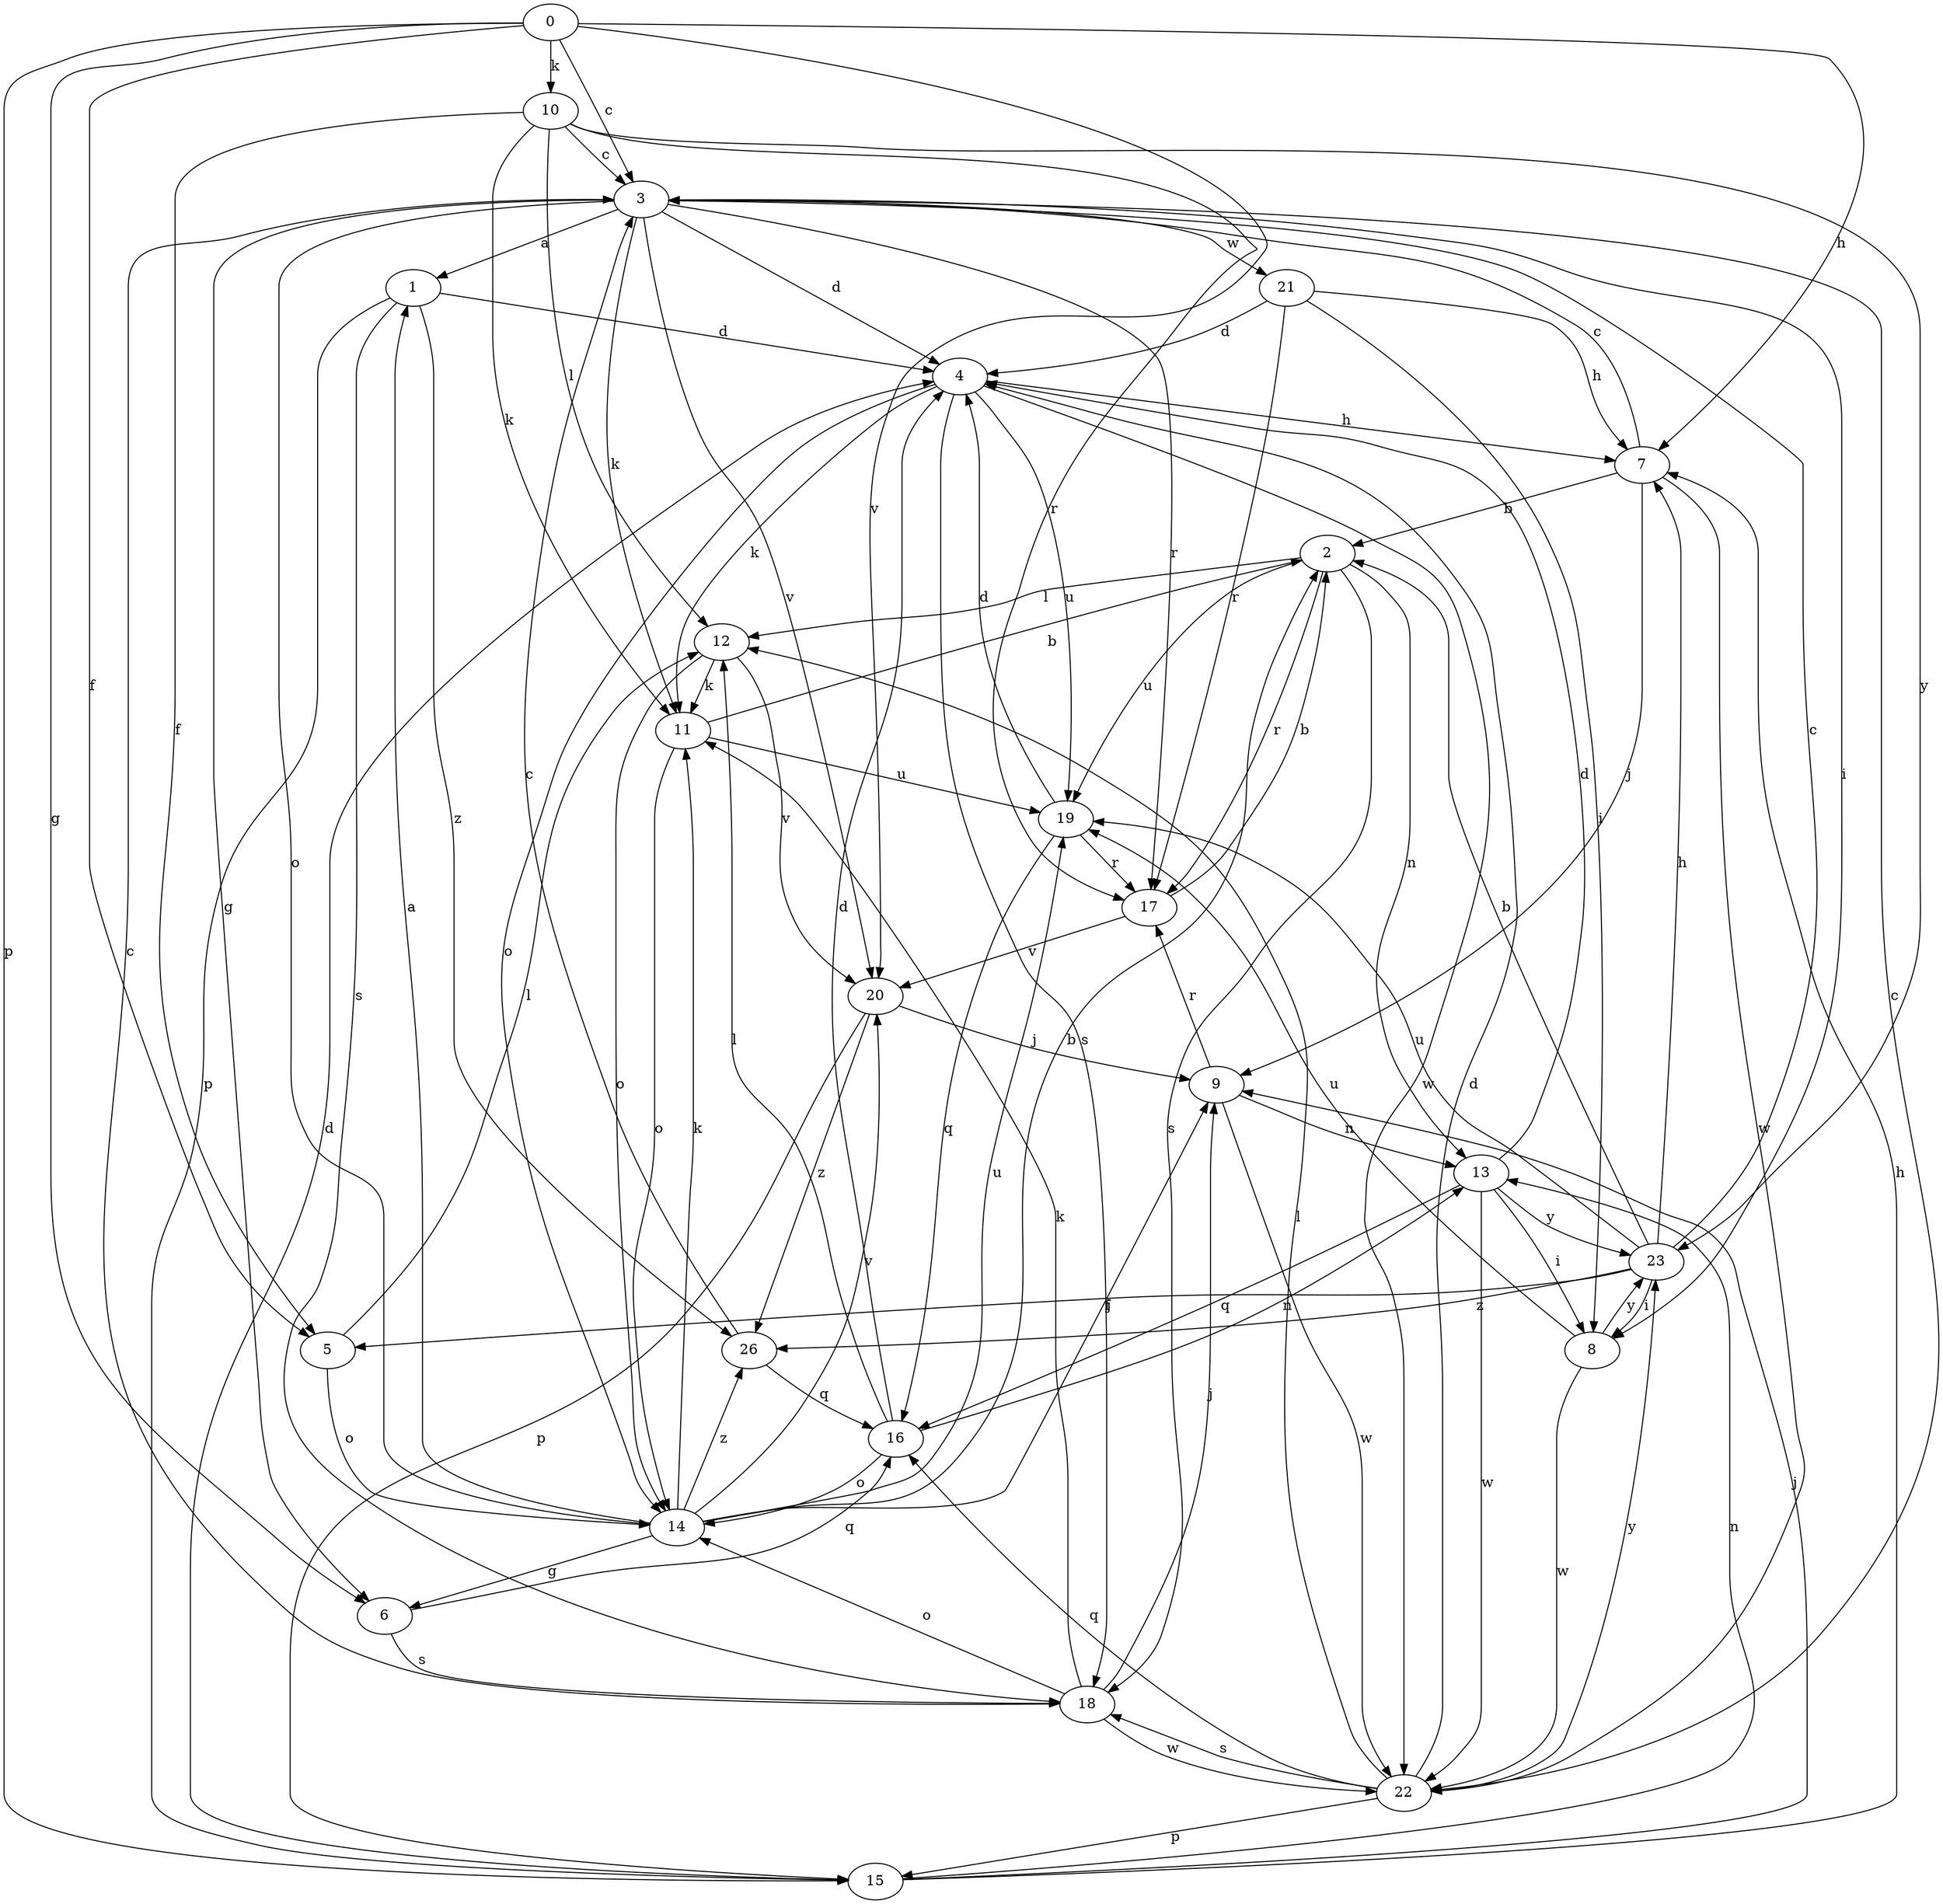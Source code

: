 strict digraph  {
0;
1;
2;
3;
4;
5;
6;
7;
8;
9;
10;
11;
12;
13;
14;
15;
16;
17;
18;
19;
20;
21;
22;
23;
26;
0 -> 3  [label=c];
0 -> 5  [label=f];
0 -> 6  [label=g];
0 -> 7  [label=h];
0 -> 10  [label=k];
0 -> 15  [label=p];
0 -> 20  [label=v];
1 -> 4  [label=d];
1 -> 15  [label=p];
1 -> 18  [label=s];
1 -> 26  [label=z];
2 -> 12  [label=l];
2 -> 13  [label=n];
2 -> 17  [label=r];
2 -> 18  [label=s];
2 -> 19  [label=u];
3 -> 1  [label=a];
3 -> 4  [label=d];
3 -> 6  [label=g];
3 -> 8  [label=i];
3 -> 11  [label=k];
3 -> 14  [label=o];
3 -> 17  [label=r];
3 -> 20  [label=v];
3 -> 21  [label=w];
4 -> 7  [label=h];
4 -> 11  [label=k];
4 -> 14  [label=o];
4 -> 18  [label=s];
4 -> 19  [label=u];
4 -> 22  [label=w];
5 -> 12  [label=l];
5 -> 14  [label=o];
6 -> 16  [label=q];
6 -> 18  [label=s];
7 -> 2  [label=b];
7 -> 3  [label=c];
7 -> 9  [label=j];
7 -> 22  [label=w];
8 -> 19  [label=u];
8 -> 22  [label=w];
8 -> 23  [label=y];
9 -> 13  [label=n];
9 -> 17  [label=r];
9 -> 22  [label=w];
10 -> 3  [label=c];
10 -> 5  [label=f];
10 -> 11  [label=k];
10 -> 12  [label=l];
10 -> 17  [label=r];
10 -> 23  [label=y];
11 -> 2  [label=b];
11 -> 14  [label=o];
11 -> 19  [label=u];
12 -> 11  [label=k];
12 -> 14  [label=o];
12 -> 20  [label=v];
13 -> 4  [label=d];
13 -> 8  [label=i];
13 -> 16  [label=q];
13 -> 22  [label=w];
13 -> 23  [label=y];
14 -> 1  [label=a];
14 -> 2  [label=b];
14 -> 6  [label=g];
14 -> 9  [label=j];
14 -> 11  [label=k];
14 -> 19  [label=u];
14 -> 20  [label=v];
14 -> 26  [label=z];
15 -> 4  [label=d];
15 -> 7  [label=h];
15 -> 9  [label=j];
15 -> 13  [label=n];
16 -> 4  [label=d];
16 -> 12  [label=l];
16 -> 13  [label=n];
16 -> 14  [label=o];
17 -> 2  [label=b];
17 -> 20  [label=v];
18 -> 3  [label=c];
18 -> 9  [label=j];
18 -> 11  [label=k];
18 -> 14  [label=o];
18 -> 22  [label=w];
19 -> 4  [label=d];
19 -> 16  [label=q];
19 -> 17  [label=r];
20 -> 9  [label=j];
20 -> 15  [label=p];
20 -> 26  [label=z];
21 -> 4  [label=d];
21 -> 7  [label=h];
21 -> 8  [label=i];
21 -> 17  [label=r];
22 -> 3  [label=c];
22 -> 4  [label=d];
22 -> 12  [label=l];
22 -> 15  [label=p];
22 -> 16  [label=q];
22 -> 18  [label=s];
22 -> 23  [label=y];
23 -> 2  [label=b];
23 -> 3  [label=c];
23 -> 5  [label=f];
23 -> 7  [label=h];
23 -> 8  [label=i];
23 -> 19  [label=u];
23 -> 26  [label=z];
26 -> 3  [label=c];
26 -> 16  [label=q];
}
